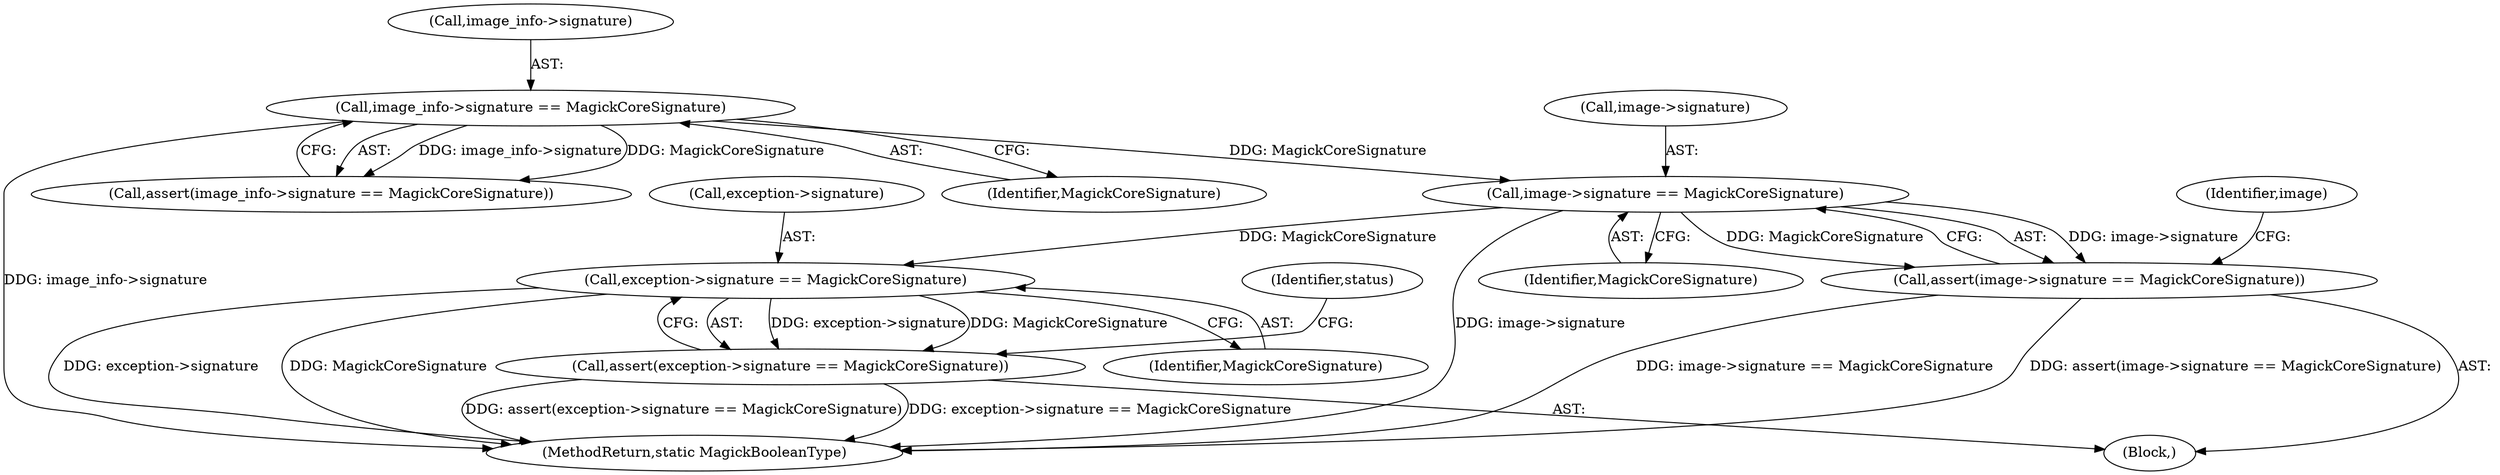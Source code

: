 digraph "0_ImageMagick_4cc6ec8a4197d4c008577127736bf7985d632323@pointer" {
"1000165" [label="(Call,image->signature == MagickCoreSignature)"];
"1000153" [label="(Call,image_info->signature == MagickCoreSignature)"];
"1000164" [label="(Call,assert(image->signature == MagickCoreSignature))"];
"1000192" [label="(Call,exception->signature == MagickCoreSignature)"];
"1000191" [label="(Call,assert(exception->signature == MagickCoreSignature))"];
"1000173" [label="(Identifier,image)"];
"1000193" [label="(Call,exception->signature)"];
"1000152" [label="(Call,assert(image_info->signature == MagickCoreSignature))"];
"1002573" [label="(MethodReturn,static MagickBooleanType)"];
"1000191" [label="(Call,assert(exception->signature == MagickCoreSignature))"];
"1000164" [label="(Call,assert(image->signature == MagickCoreSignature))"];
"1000192" [label="(Call,exception->signature == MagickCoreSignature)"];
"1000154" [label="(Call,image_info->signature)"];
"1000129" [label="(Block,)"];
"1000166" [label="(Call,image->signature)"];
"1000198" [label="(Identifier,status)"];
"1000165" [label="(Call,image->signature == MagickCoreSignature)"];
"1000157" [label="(Identifier,MagickCoreSignature)"];
"1000153" [label="(Call,image_info->signature == MagickCoreSignature)"];
"1000169" [label="(Identifier,MagickCoreSignature)"];
"1000196" [label="(Identifier,MagickCoreSignature)"];
"1000165" -> "1000164"  [label="AST: "];
"1000165" -> "1000169"  [label="CFG: "];
"1000166" -> "1000165"  [label="AST: "];
"1000169" -> "1000165"  [label="AST: "];
"1000164" -> "1000165"  [label="CFG: "];
"1000165" -> "1002573"  [label="DDG: image->signature"];
"1000165" -> "1000164"  [label="DDG: image->signature"];
"1000165" -> "1000164"  [label="DDG: MagickCoreSignature"];
"1000153" -> "1000165"  [label="DDG: MagickCoreSignature"];
"1000165" -> "1000192"  [label="DDG: MagickCoreSignature"];
"1000153" -> "1000152"  [label="AST: "];
"1000153" -> "1000157"  [label="CFG: "];
"1000154" -> "1000153"  [label="AST: "];
"1000157" -> "1000153"  [label="AST: "];
"1000152" -> "1000153"  [label="CFG: "];
"1000153" -> "1002573"  [label="DDG: image_info->signature"];
"1000153" -> "1000152"  [label="DDG: image_info->signature"];
"1000153" -> "1000152"  [label="DDG: MagickCoreSignature"];
"1000164" -> "1000129"  [label="AST: "];
"1000173" -> "1000164"  [label="CFG: "];
"1000164" -> "1002573"  [label="DDG: assert(image->signature == MagickCoreSignature)"];
"1000164" -> "1002573"  [label="DDG: image->signature == MagickCoreSignature"];
"1000192" -> "1000191"  [label="AST: "];
"1000192" -> "1000196"  [label="CFG: "];
"1000193" -> "1000192"  [label="AST: "];
"1000196" -> "1000192"  [label="AST: "];
"1000191" -> "1000192"  [label="CFG: "];
"1000192" -> "1002573"  [label="DDG: exception->signature"];
"1000192" -> "1002573"  [label="DDG: MagickCoreSignature"];
"1000192" -> "1000191"  [label="DDG: exception->signature"];
"1000192" -> "1000191"  [label="DDG: MagickCoreSignature"];
"1000191" -> "1000129"  [label="AST: "];
"1000198" -> "1000191"  [label="CFG: "];
"1000191" -> "1002573"  [label="DDG: assert(exception->signature == MagickCoreSignature)"];
"1000191" -> "1002573"  [label="DDG: exception->signature == MagickCoreSignature"];
}

